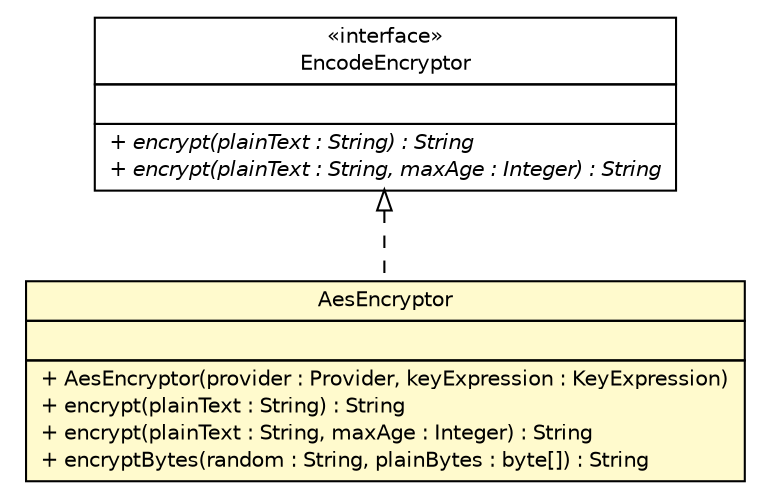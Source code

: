 #!/usr/local/bin/dot
#
# Class diagram 
# Generated by UMLGraph version R5_6-24-gf6e263 (http://www.umlgraph.org/)
#

digraph G {
	edge [fontname="Helvetica",fontsize=10,labelfontname="Helvetica",labelfontsize=10];
	node [fontname="Helvetica",fontsize=10,shape=plaintext];
	nodesep=0.25;
	ranksep=0.5;
	// cn.home1.oss.lib.common.crypto.EncodeEncryptor
	c661 [label=<<table title="cn.home1.oss.lib.common.crypto.EncodeEncryptor" border="0" cellborder="1" cellspacing="0" cellpadding="2" port="p" href="./EncodeEncryptor.html">
		<tr><td><table border="0" cellspacing="0" cellpadding="1">
<tr><td align="center" balign="center"> &#171;interface&#187; </td></tr>
<tr><td align="center" balign="center"> EncodeEncryptor </td></tr>
		</table></td></tr>
		<tr><td><table border="0" cellspacing="0" cellpadding="1">
<tr><td align="left" balign="left">  </td></tr>
		</table></td></tr>
		<tr><td><table border="0" cellspacing="0" cellpadding="1">
<tr><td align="left" balign="left"><font face="Helvetica-Oblique" point-size="10.0"> + encrypt(plainText : String) : String </font></td></tr>
<tr><td align="left" balign="left"><font face="Helvetica-Oblique" point-size="10.0"> + encrypt(plainText : String, maxAge : Integer) : String </font></td></tr>
		</table></td></tr>
		</table>>, URL="./EncodeEncryptor.html", fontname="Helvetica", fontcolor="black", fontsize=10.0];
	// cn.home1.oss.lib.common.crypto.AesEncryptor
	c672 [label=<<table title="cn.home1.oss.lib.common.crypto.AesEncryptor" border="0" cellborder="1" cellspacing="0" cellpadding="2" port="p" bgcolor="lemonChiffon" href="./AesEncryptor.html">
		<tr><td><table border="0" cellspacing="0" cellpadding="1">
<tr><td align="center" balign="center"> AesEncryptor </td></tr>
		</table></td></tr>
		<tr><td><table border="0" cellspacing="0" cellpadding="1">
<tr><td align="left" balign="left">  </td></tr>
		</table></td></tr>
		<tr><td><table border="0" cellspacing="0" cellpadding="1">
<tr><td align="left" balign="left"> + AesEncryptor(provider : Provider, keyExpression : KeyExpression) </td></tr>
<tr><td align="left" balign="left"> + encrypt(plainText : String) : String </td></tr>
<tr><td align="left" balign="left"> + encrypt(plainText : String, maxAge : Integer) : String </td></tr>
<tr><td align="left" balign="left"> + encryptBytes(random : String, plainBytes : byte[]) : String </td></tr>
		</table></td></tr>
		</table>>, URL="./AesEncryptor.html", fontname="Helvetica", fontcolor="black", fontsize=10.0];
	//cn.home1.oss.lib.common.crypto.AesEncryptor implements cn.home1.oss.lib.common.crypto.EncodeEncryptor
	c661:p -> c672:p [dir=back,arrowtail=empty,style=dashed];
}

